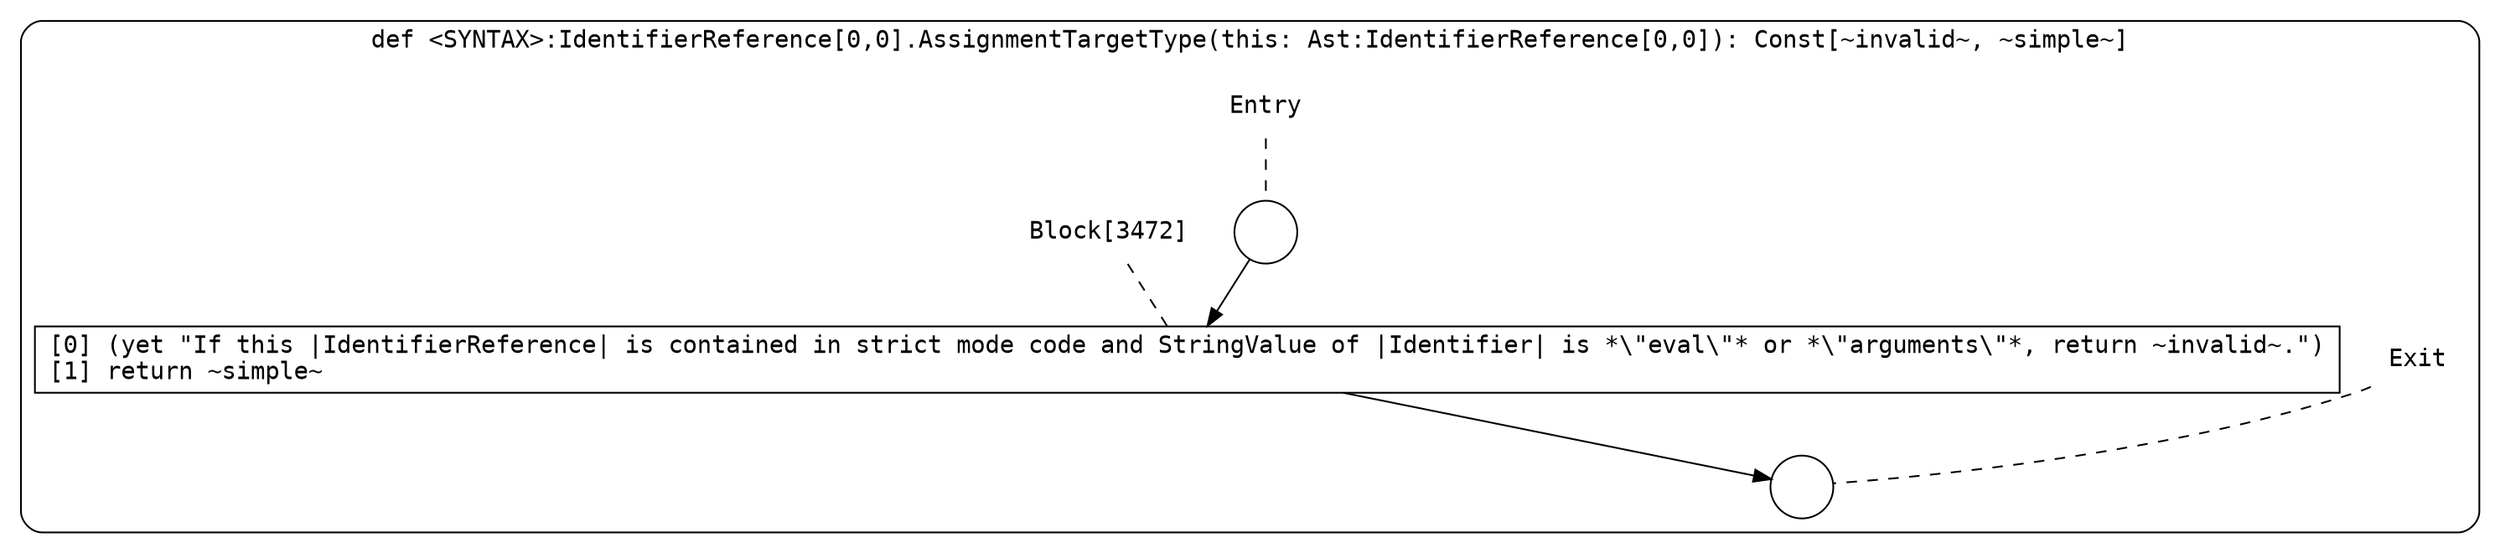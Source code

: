 digraph {
  graph [fontname = "Consolas"]
  node [fontname = "Consolas"]
  edge [fontname = "Consolas"]
  subgraph cluster877 {
    label = "def <SYNTAX>:IdentifierReference[0,0].AssignmentTargetType(this: Ast:IdentifierReference[0,0]): Const[~invalid~, ~simple~]"
    style = rounded
    cluster877_entry_name [shape=none, label=<<font color="black">Entry</font>>]
    cluster877_entry_name -> cluster877_entry [arrowhead=none, color="black", style=dashed]
    cluster877_entry [shape=circle label=" " color="black" fillcolor="white" style=filled]
    cluster877_entry -> node3472 [color="black"]
    cluster877_exit_name [shape=none, label=<<font color="black">Exit</font>>]
    cluster877_exit_name -> cluster877_exit [arrowhead=none, color="black", style=dashed]
    cluster877_exit [shape=circle label=" " color="black" fillcolor="white" style=filled]
    node3472_name [shape=none, label=<<font color="black">Block[3472]</font>>]
    node3472_name -> node3472 [arrowhead=none, color="black", style=dashed]
    node3472 [shape=box, label=<<font color="black">[0] (yet &quot;If this |IdentifierReference| is contained in strict mode code and StringValue of |Identifier| is *\&quot;eval\&quot;* or *\&quot;arguments\&quot;*, return ~invalid~.&quot;)<BR ALIGN="LEFT"/>[1] return ~simple~<BR ALIGN="LEFT"/></font>> color="black" fillcolor="white", style=filled]
    node3472 -> cluster877_exit [color="black"]
  }
}